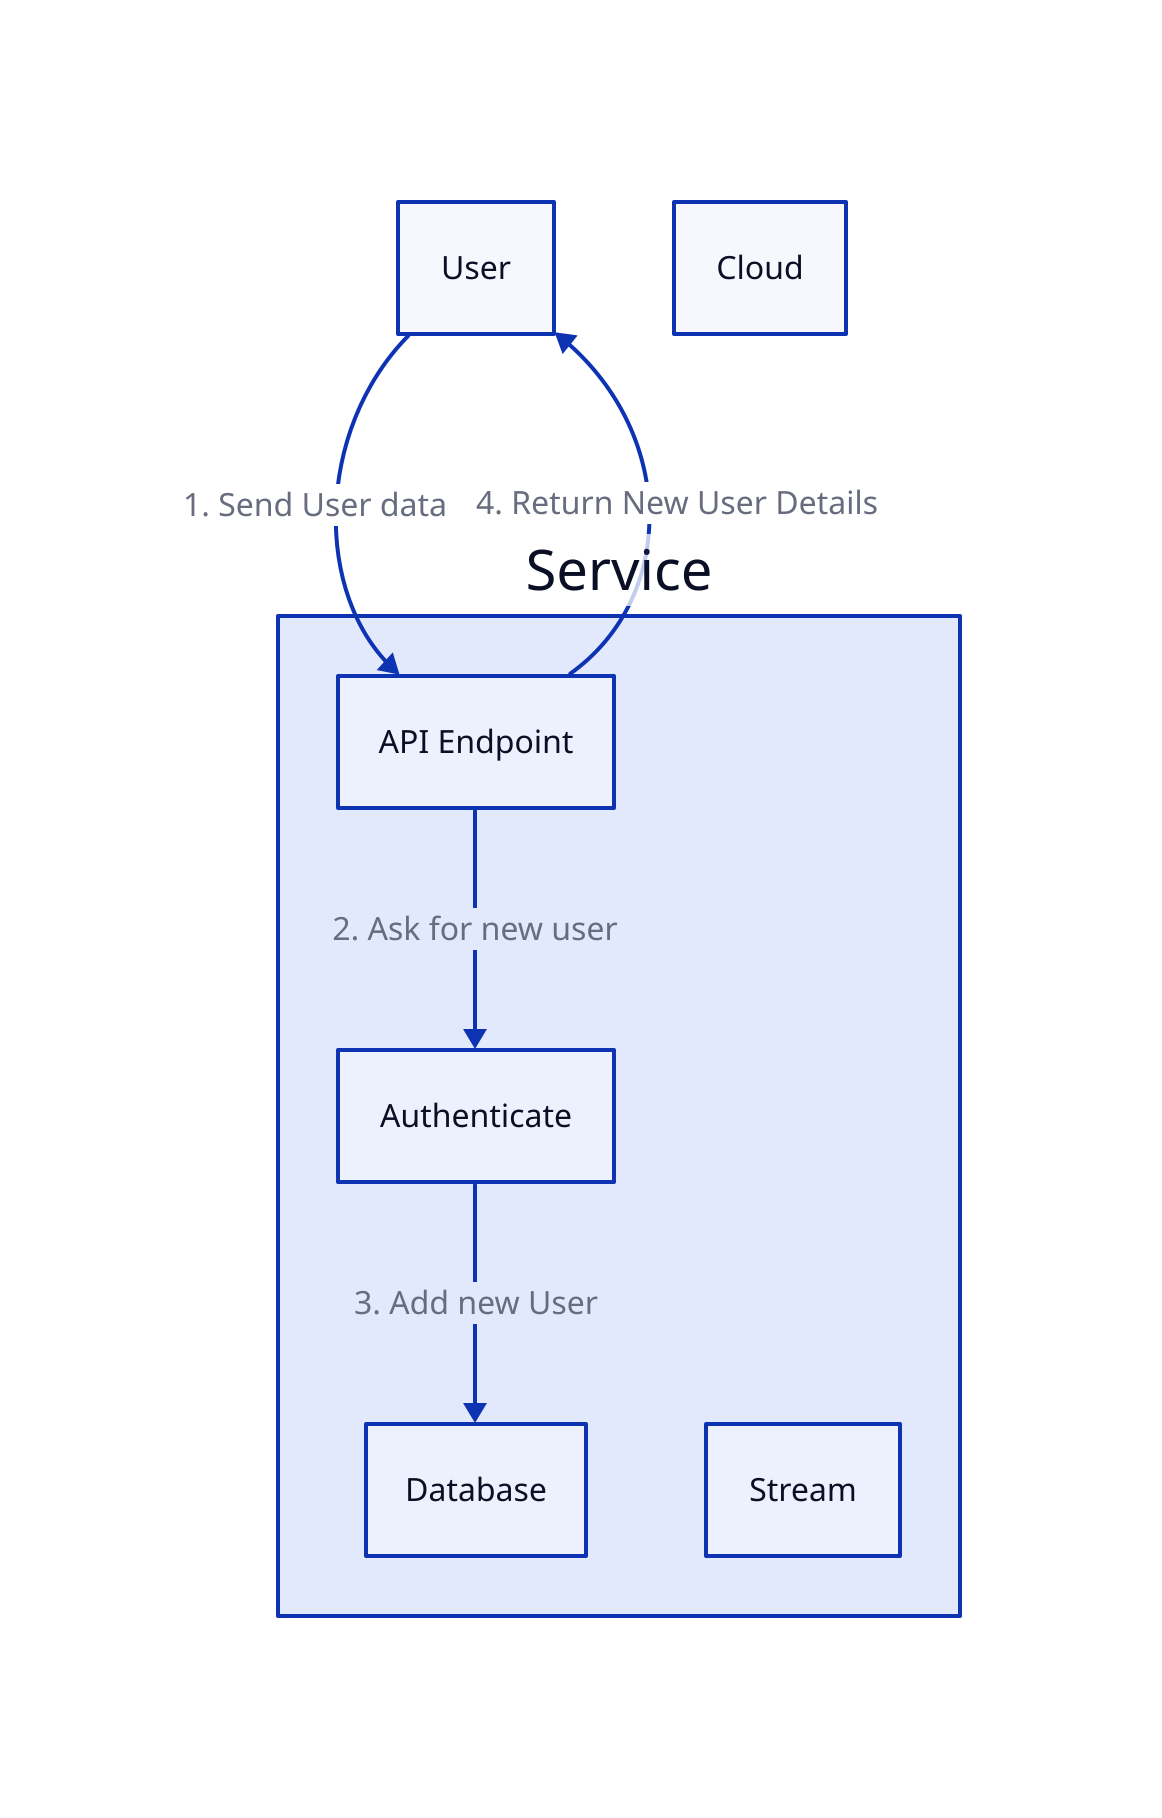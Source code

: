 User
Service: {
  API Endpoint
  Authenticate
  Database
  Stream
}
Cloud

# Create User
User -> Service.API Endpoint: 1. Send User data
Service.API Endpoint -> Service.Authenticate: 2. Ask for new user
Service.Authenticate -> Service.Database: 3. Add new User
Service.API Endpoint -> User: 4. Return New User Details
